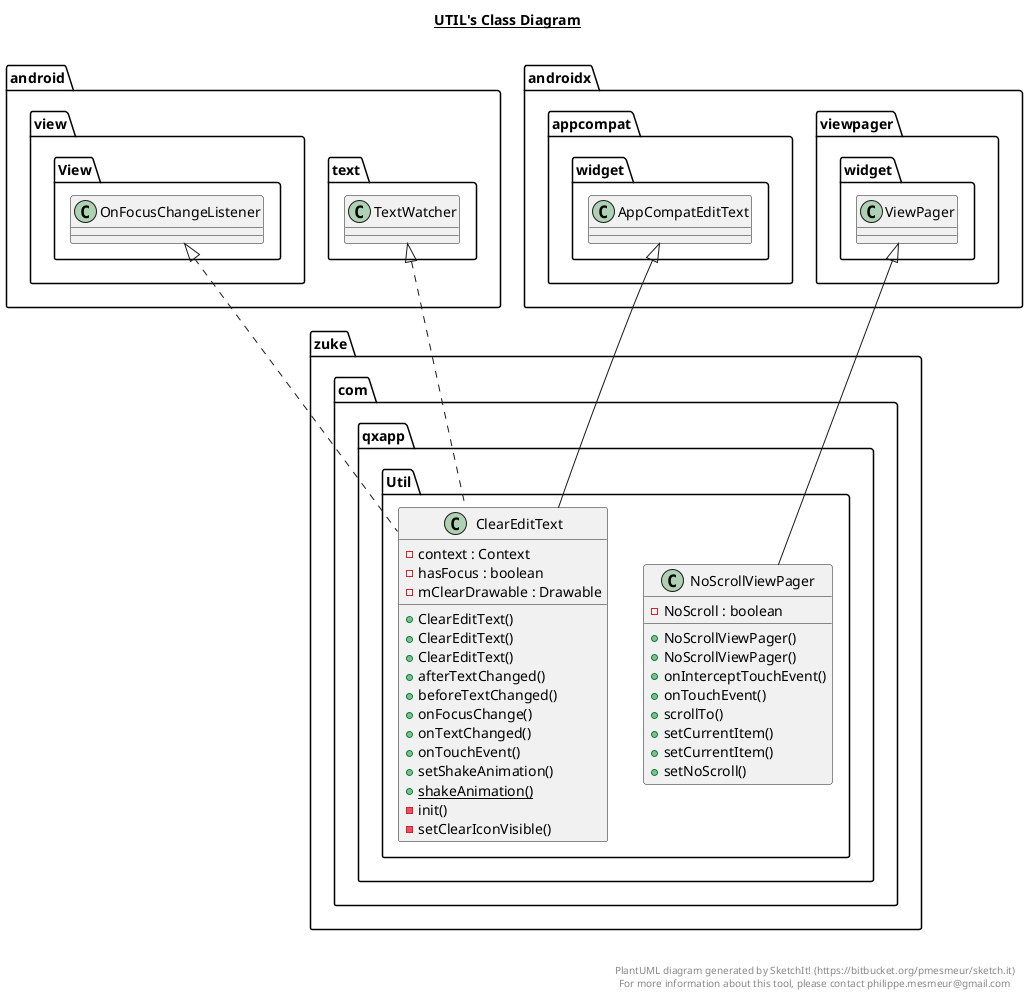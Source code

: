 @startuml

title __UTIL's Class Diagram__\n

  namespace zuke.com.qxapp {
    namespace Util {
      class zuke.com.qxapp.Util.ClearEditText {
          - context : Context
          - hasFocus : boolean
          - mClearDrawable : Drawable
          + ClearEditText()
          + ClearEditText()
          + ClearEditText()
          + afterTextChanged()
          + beforeTextChanged()
          + onFocusChange()
          + onTextChanged()
          + onTouchEvent()
          + setShakeAnimation()
          {static} + shakeAnimation()
          - init()
          - setClearIconVisible()
      }
    }
  }
  

  namespace zuke.com.qxapp {
    namespace Util {
      class zuke.com.qxapp.Util.NoScrollViewPager {
          - NoScroll : boolean
          + NoScrollViewPager()
          + NoScrollViewPager()
          + onInterceptTouchEvent()
          + onTouchEvent()
          + scrollTo()
          + setCurrentItem()
          + setCurrentItem()
          + setNoScroll()
      }
    }
  }
  

  zuke.com.qxapp.Util.ClearEditText .up.|> android.text.TextWatcher
  zuke.com.qxapp.Util.ClearEditText .up.|> android.view.View.OnFocusChangeListener
  zuke.com.qxapp.Util.ClearEditText -up-|> androidx.appcompat.widget.AppCompatEditText
  zuke.com.qxapp.Util.NoScrollViewPager -up-|> androidx.viewpager.widget.ViewPager


right footer


PlantUML diagram generated by SketchIt! (https://bitbucket.org/pmesmeur/sketch.it)
For more information about this tool, please contact philippe.mesmeur@gmail.com
endfooter

@enduml
